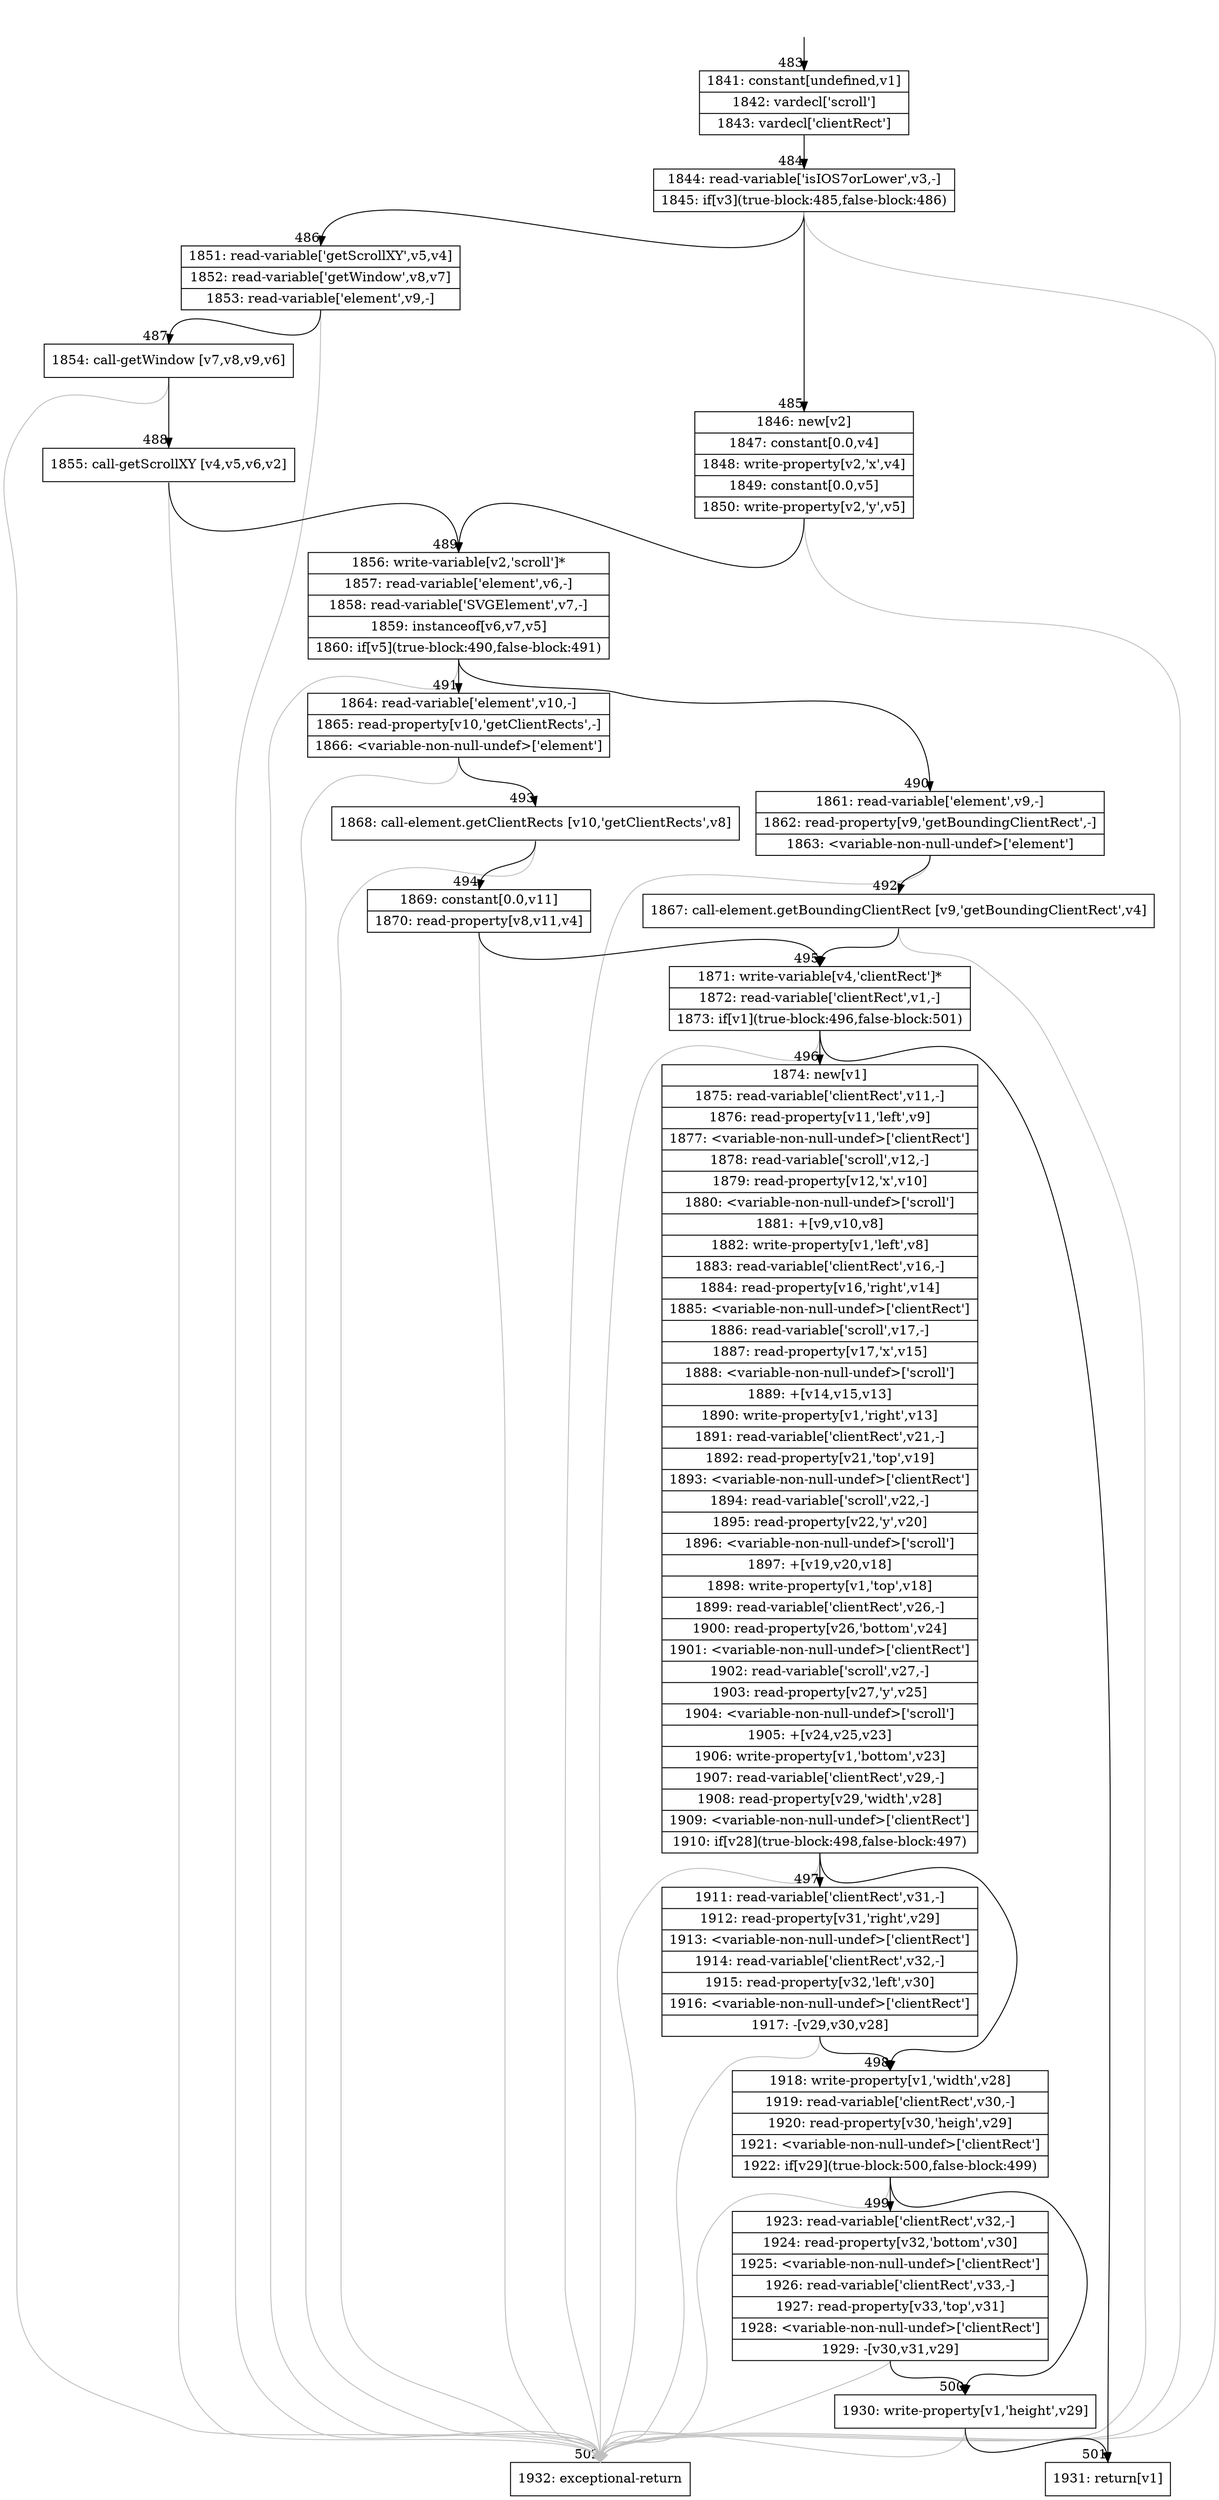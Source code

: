 digraph {
rankdir="TD"
BB_entry37[shape=none,label=""];
BB_entry37 -> BB483 [tailport=s, headport=n, headlabel="    483"]
BB483 [shape=record label="{1841: constant[undefined,v1]|1842: vardecl['scroll']|1843: vardecl['clientRect']}" ] 
BB483 -> BB484 [tailport=s, headport=n, headlabel="      484"]
BB484 [shape=record label="{1844: read-variable['isIOS7orLower',v3,-]|1845: if[v3](true-block:485,false-block:486)}" ] 
BB484 -> BB485 [tailport=s, headport=n, headlabel="      485"]
BB484 -> BB486 [tailport=s, headport=n, headlabel="      486"]
BB484 -> BB502 [tailport=s, headport=n, color=gray, headlabel="      502"]
BB485 [shape=record label="{1846: new[v2]|1847: constant[0.0,v4]|1848: write-property[v2,'x',v4]|1849: constant[0.0,v5]|1850: write-property[v2,'y',v5]}" ] 
BB485 -> BB489 [tailport=s, headport=n, headlabel="      489"]
BB485 -> BB502 [tailport=s, headport=n, color=gray]
BB486 [shape=record label="{1851: read-variable['getScrollXY',v5,v4]|1852: read-variable['getWindow',v8,v7]|1853: read-variable['element',v9,-]}" ] 
BB486 -> BB487 [tailport=s, headport=n, headlabel="      487"]
BB486 -> BB502 [tailport=s, headport=n, color=gray]
BB487 [shape=record label="{1854: call-getWindow [v7,v8,v9,v6]}" ] 
BB487 -> BB488 [tailport=s, headport=n, headlabel="      488"]
BB487 -> BB502 [tailport=s, headport=n, color=gray]
BB488 [shape=record label="{1855: call-getScrollXY [v4,v5,v6,v2]}" ] 
BB488 -> BB489 [tailport=s, headport=n]
BB488 -> BB502 [tailport=s, headport=n, color=gray]
BB489 [shape=record label="{1856: write-variable[v2,'scroll']*|1857: read-variable['element',v6,-]|1858: read-variable['SVGElement',v7,-]|1859: instanceof[v6,v7,v5]|1860: if[v5](true-block:490,false-block:491)}" ] 
BB489 -> BB490 [tailport=s, headport=n, headlabel="      490"]
BB489 -> BB491 [tailport=s, headport=n, headlabel="      491"]
BB489 -> BB502 [tailport=s, headport=n, color=gray]
BB490 [shape=record label="{1861: read-variable['element',v9,-]|1862: read-property[v9,'getBoundingClientRect',-]|1863: \<variable-non-null-undef\>['element']}" ] 
BB490 -> BB492 [tailport=s, headport=n, headlabel="      492"]
BB490 -> BB502 [tailport=s, headport=n, color=gray]
BB491 [shape=record label="{1864: read-variable['element',v10,-]|1865: read-property[v10,'getClientRects',-]|1866: \<variable-non-null-undef\>['element']}" ] 
BB491 -> BB493 [tailport=s, headport=n, headlabel="      493"]
BB491 -> BB502 [tailport=s, headport=n, color=gray]
BB492 [shape=record label="{1867: call-element.getBoundingClientRect [v9,'getBoundingClientRect',v4]}" ] 
BB492 -> BB495 [tailport=s, headport=n, headlabel="      495"]
BB492 -> BB502 [tailport=s, headport=n, color=gray]
BB493 [shape=record label="{1868: call-element.getClientRects [v10,'getClientRects',v8]}" ] 
BB493 -> BB494 [tailport=s, headport=n, headlabel="      494"]
BB493 -> BB502 [tailport=s, headport=n, color=gray]
BB494 [shape=record label="{1869: constant[0.0,v11]|1870: read-property[v8,v11,v4]}" ] 
BB494 -> BB495 [tailport=s, headport=n]
BB494 -> BB502 [tailport=s, headport=n, color=gray]
BB495 [shape=record label="{1871: write-variable[v4,'clientRect']*|1872: read-variable['clientRect',v1,-]|1873: if[v1](true-block:496,false-block:501)}" ] 
BB495 -> BB501 [tailport=s, headport=n, headlabel="      501"]
BB495 -> BB496 [tailport=s, headport=n, headlabel="      496"]
BB495 -> BB502 [tailport=s, headport=n, color=gray]
BB496 [shape=record label="{1874: new[v1]|1875: read-variable['clientRect',v11,-]|1876: read-property[v11,'left',v9]|1877: \<variable-non-null-undef\>['clientRect']|1878: read-variable['scroll',v12,-]|1879: read-property[v12,'x',v10]|1880: \<variable-non-null-undef\>['scroll']|1881: +[v9,v10,v8]|1882: write-property[v1,'left',v8]|1883: read-variable['clientRect',v16,-]|1884: read-property[v16,'right',v14]|1885: \<variable-non-null-undef\>['clientRect']|1886: read-variable['scroll',v17,-]|1887: read-property[v17,'x',v15]|1888: \<variable-non-null-undef\>['scroll']|1889: +[v14,v15,v13]|1890: write-property[v1,'right',v13]|1891: read-variable['clientRect',v21,-]|1892: read-property[v21,'top',v19]|1893: \<variable-non-null-undef\>['clientRect']|1894: read-variable['scroll',v22,-]|1895: read-property[v22,'y',v20]|1896: \<variable-non-null-undef\>['scroll']|1897: +[v19,v20,v18]|1898: write-property[v1,'top',v18]|1899: read-variable['clientRect',v26,-]|1900: read-property[v26,'bottom',v24]|1901: \<variable-non-null-undef\>['clientRect']|1902: read-variable['scroll',v27,-]|1903: read-property[v27,'y',v25]|1904: \<variable-non-null-undef\>['scroll']|1905: +[v24,v25,v23]|1906: write-property[v1,'bottom',v23]|1907: read-variable['clientRect',v29,-]|1908: read-property[v29,'width',v28]|1909: \<variable-non-null-undef\>['clientRect']|1910: if[v28](true-block:498,false-block:497)}" ] 
BB496 -> BB498 [tailport=s, headport=n, headlabel="      498"]
BB496 -> BB497 [tailport=s, headport=n, headlabel="      497"]
BB496 -> BB502 [tailport=s, headport=n, color=gray]
BB497 [shape=record label="{1911: read-variable['clientRect',v31,-]|1912: read-property[v31,'right',v29]|1913: \<variable-non-null-undef\>['clientRect']|1914: read-variable['clientRect',v32,-]|1915: read-property[v32,'left',v30]|1916: \<variable-non-null-undef\>['clientRect']|1917: -[v29,v30,v28]}" ] 
BB497 -> BB498 [tailport=s, headport=n]
BB497 -> BB502 [tailport=s, headport=n, color=gray]
BB498 [shape=record label="{1918: write-property[v1,'width',v28]|1919: read-variable['clientRect',v30,-]|1920: read-property[v30,'heigh',v29]|1921: \<variable-non-null-undef\>['clientRect']|1922: if[v29](true-block:500,false-block:499)}" ] 
BB498 -> BB500 [tailport=s, headport=n, headlabel="      500"]
BB498 -> BB499 [tailport=s, headport=n, headlabel="      499"]
BB498 -> BB502 [tailport=s, headport=n, color=gray]
BB499 [shape=record label="{1923: read-variable['clientRect',v32,-]|1924: read-property[v32,'bottom',v30]|1925: \<variable-non-null-undef\>['clientRect']|1926: read-variable['clientRect',v33,-]|1927: read-property[v33,'top',v31]|1928: \<variable-non-null-undef\>['clientRect']|1929: -[v30,v31,v29]}" ] 
BB499 -> BB500 [tailport=s, headport=n]
BB499 -> BB502 [tailport=s, headport=n, color=gray]
BB500 [shape=record label="{1930: write-property[v1,'height',v29]}" ] 
BB500 -> BB501 [tailport=s, headport=n]
BB500 -> BB502 [tailport=s, headport=n, color=gray]
BB501 [shape=record label="{1931: return[v1]}" ] 
BB502 [shape=record label="{1932: exceptional-return}" ] 
//#$~ 759
}

